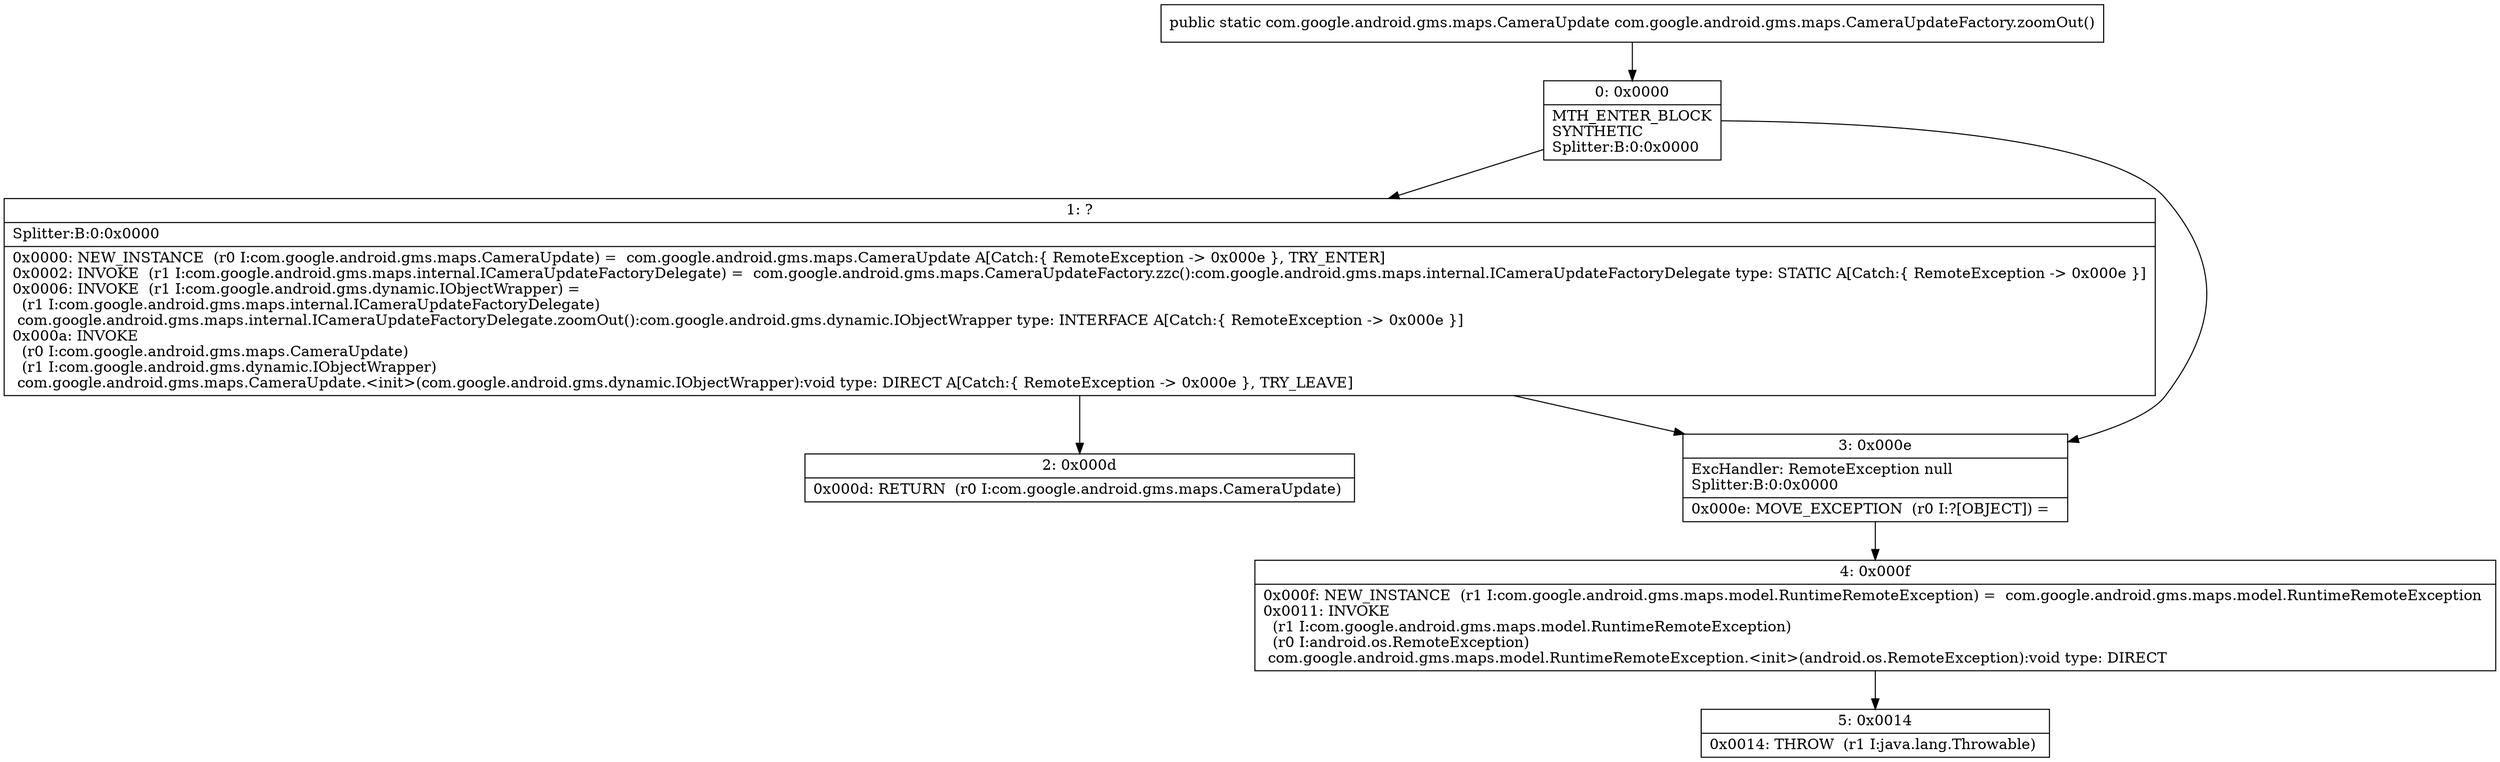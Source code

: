 digraph "CFG forcom.google.android.gms.maps.CameraUpdateFactory.zoomOut()Lcom\/google\/android\/gms\/maps\/CameraUpdate;" {
Node_0 [shape=record,label="{0\:\ 0x0000|MTH_ENTER_BLOCK\lSYNTHETIC\lSplitter:B:0:0x0000\l}"];
Node_1 [shape=record,label="{1\:\ ?|Splitter:B:0:0x0000\l|0x0000: NEW_INSTANCE  (r0 I:com.google.android.gms.maps.CameraUpdate) =  com.google.android.gms.maps.CameraUpdate A[Catch:\{ RemoteException \-\> 0x000e \}, TRY_ENTER]\l0x0002: INVOKE  (r1 I:com.google.android.gms.maps.internal.ICameraUpdateFactoryDelegate) =  com.google.android.gms.maps.CameraUpdateFactory.zzc():com.google.android.gms.maps.internal.ICameraUpdateFactoryDelegate type: STATIC A[Catch:\{ RemoteException \-\> 0x000e \}]\l0x0006: INVOKE  (r1 I:com.google.android.gms.dynamic.IObjectWrapper) = \l  (r1 I:com.google.android.gms.maps.internal.ICameraUpdateFactoryDelegate)\l com.google.android.gms.maps.internal.ICameraUpdateFactoryDelegate.zoomOut():com.google.android.gms.dynamic.IObjectWrapper type: INTERFACE A[Catch:\{ RemoteException \-\> 0x000e \}]\l0x000a: INVOKE  \l  (r0 I:com.google.android.gms.maps.CameraUpdate)\l  (r1 I:com.google.android.gms.dynamic.IObjectWrapper)\l com.google.android.gms.maps.CameraUpdate.\<init\>(com.google.android.gms.dynamic.IObjectWrapper):void type: DIRECT A[Catch:\{ RemoteException \-\> 0x000e \}, TRY_LEAVE]\l}"];
Node_2 [shape=record,label="{2\:\ 0x000d|0x000d: RETURN  (r0 I:com.google.android.gms.maps.CameraUpdate) \l}"];
Node_3 [shape=record,label="{3\:\ 0x000e|ExcHandler: RemoteException null\lSplitter:B:0:0x0000\l|0x000e: MOVE_EXCEPTION  (r0 I:?[OBJECT]) =  \l}"];
Node_4 [shape=record,label="{4\:\ 0x000f|0x000f: NEW_INSTANCE  (r1 I:com.google.android.gms.maps.model.RuntimeRemoteException) =  com.google.android.gms.maps.model.RuntimeRemoteException \l0x0011: INVOKE  \l  (r1 I:com.google.android.gms.maps.model.RuntimeRemoteException)\l  (r0 I:android.os.RemoteException)\l com.google.android.gms.maps.model.RuntimeRemoteException.\<init\>(android.os.RemoteException):void type: DIRECT \l}"];
Node_5 [shape=record,label="{5\:\ 0x0014|0x0014: THROW  (r1 I:java.lang.Throwable) \l}"];
MethodNode[shape=record,label="{public static com.google.android.gms.maps.CameraUpdate com.google.android.gms.maps.CameraUpdateFactory.zoomOut() }"];
MethodNode -> Node_0;
Node_0 -> Node_1;
Node_0 -> Node_3;
Node_1 -> Node_2;
Node_1 -> Node_3;
Node_3 -> Node_4;
Node_4 -> Node_5;
}

